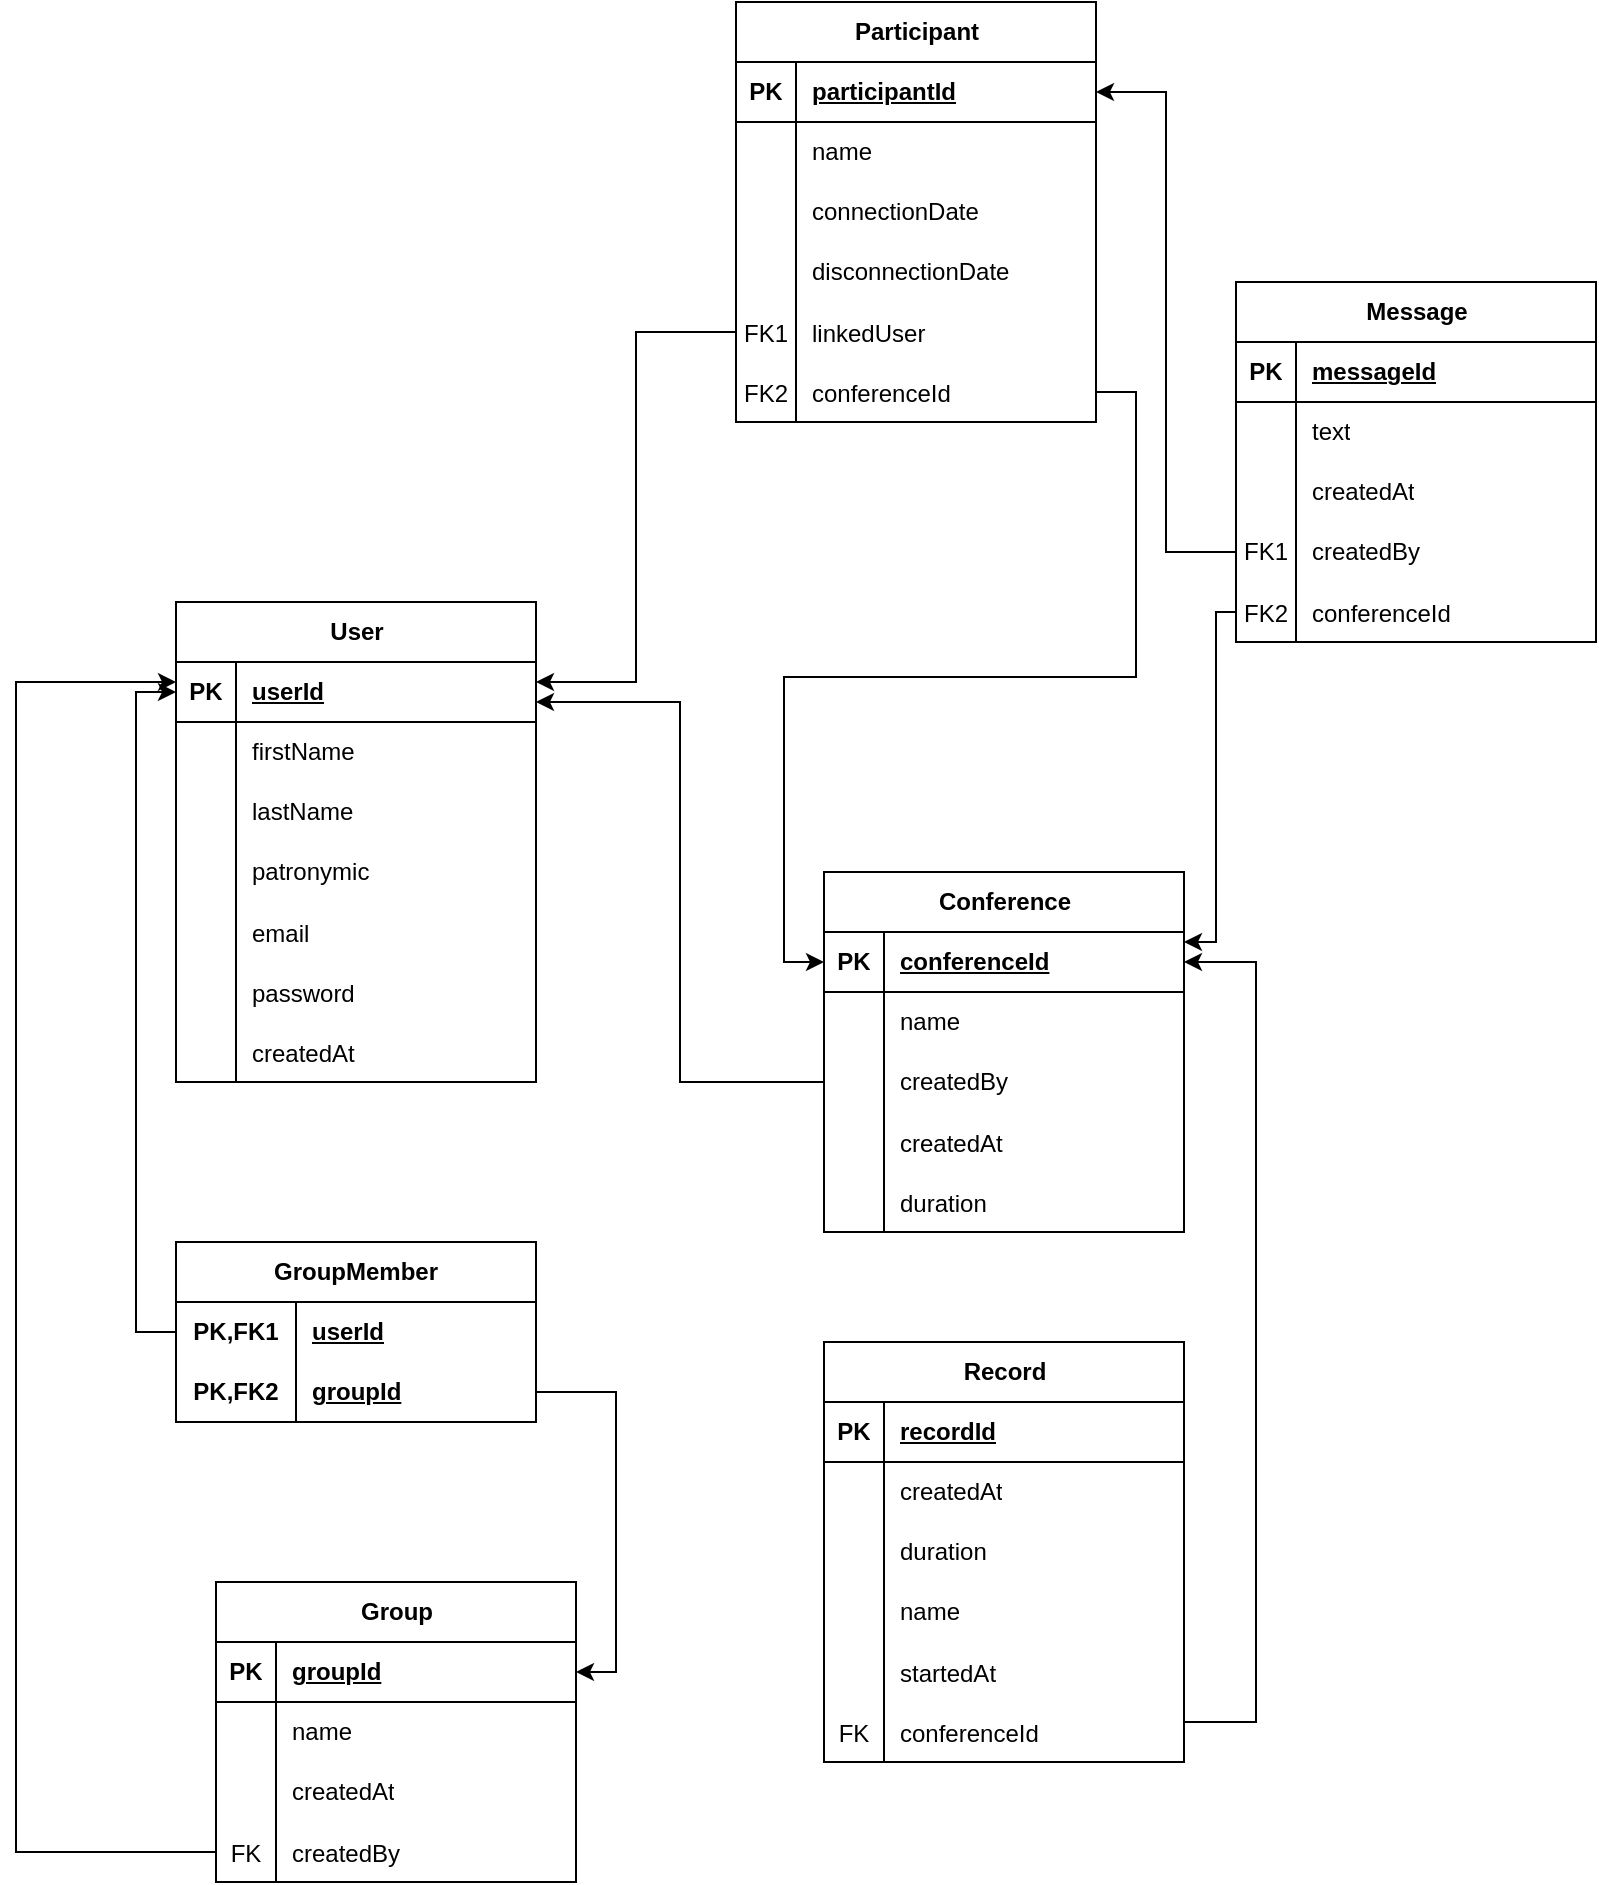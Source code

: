 <mxfile version="24.7.14">
  <diagram name="Страница — 1" id="xt13fE6HTBJmyGF6kW79">
    <mxGraphModel dx="1195" dy="650" grid="1" gridSize="10" guides="1" tooltips="1" connect="1" arrows="1" fold="1" page="1" pageScale="1" pageWidth="827" pageHeight="1169" math="0" shadow="0">
      <root>
        <mxCell id="0" />
        <mxCell id="1" parent="0" />
        <mxCell id="SBswboYzV1v62uiT7Zmt-1" value="User" style="shape=table;startSize=30;container=1;collapsible=1;childLayout=tableLayout;fixedRows=1;rowLines=0;fontStyle=1;align=center;resizeLast=1;html=1;" vertex="1" parent="1">
          <mxGeometry x="90" y="330" width="180" height="240" as="geometry">
            <mxRectangle x="230" y="190" width="70" height="30" as="alternateBounds" />
          </mxGeometry>
        </mxCell>
        <mxCell id="SBswboYzV1v62uiT7Zmt-2" value="" style="shape=tableRow;horizontal=0;startSize=0;swimlaneHead=0;swimlaneBody=0;fillColor=none;collapsible=0;dropTarget=0;points=[[0,0.5],[1,0.5]];portConstraint=eastwest;top=0;left=0;right=0;bottom=1;" vertex="1" parent="SBswboYzV1v62uiT7Zmt-1">
          <mxGeometry y="30" width="180" height="30" as="geometry" />
        </mxCell>
        <mxCell id="SBswboYzV1v62uiT7Zmt-3" value="PK" style="shape=partialRectangle;connectable=0;fillColor=none;top=0;left=0;bottom=0;right=0;fontStyle=1;overflow=hidden;whiteSpace=wrap;html=1;" vertex="1" parent="SBswboYzV1v62uiT7Zmt-2">
          <mxGeometry width="30" height="30" as="geometry">
            <mxRectangle width="30" height="30" as="alternateBounds" />
          </mxGeometry>
        </mxCell>
        <mxCell id="SBswboYzV1v62uiT7Zmt-4" value="userId" style="shape=partialRectangle;connectable=0;fillColor=none;top=0;left=0;bottom=0;right=0;align=left;spacingLeft=6;fontStyle=5;overflow=hidden;whiteSpace=wrap;html=1;" vertex="1" parent="SBswboYzV1v62uiT7Zmt-2">
          <mxGeometry x="30" width="150" height="30" as="geometry">
            <mxRectangle width="150" height="30" as="alternateBounds" />
          </mxGeometry>
        </mxCell>
        <mxCell id="SBswboYzV1v62uiT7Zmt-5" value="" style="shape=tableRow;horizontal=0;startSize=0;swimlaneHead=0;swimlaneBody=0;fillColor=none;collapsible=0;dropTarget=0;points=[[0,0.5],[1,0.5]];portConstraint=eastwest;top=0;left=0;right=0;bottom=0;" vertex="1" parent="SBswboYzV1v62uiT7Zmt-1">
          <mxGeometry y="60" width="180" height="30" as="geometry" />
        </mxCell>
        <mxCell id="SBswboYzV1v62uiT7Zmt-6" value="" style="shape=partialRectangle;connectable=0;fillColor=none;top=0;left=0;bottom=0;right=0;editable=1;overflow=hidden;whiteSpace=wrap;html=1;" vertex="1" parent="SBswboYzV1v62uiT7Zmt-5">
          <mxGeometry width="30" height="30" as="geometry">
            <mxRectangle width="30" height="30" as="alternateBounds" />
          </mxGeometry>
        </mxCell>
        <mxCell id="SBswboYzV1v62uiT7Zmt-7" value="firstName" style="shape=partialRectangle;connectable=0;fillColor=none;top=0;left=0;bottom=0;right=0;align=left;spacingLeft=6;overflow=hidden;whiteSpace=wrap;html=1;" vertex="1" parent="SBswboYzV1v62uiT7Zmt-5">
          <mxGeometry x="30" width="150" height="30" as="geometry">
            <mxRectangle width="150" height="30" as="alternateBounds" />
          </mxGeometry>
        </mxCell>
        <mxCell id="SBswboYzV1v62uiT7Zmt-8" value="" style="shape=tableRow;horizontal=0;startSize=0;swimlaneHead=0;swimlaneBody=0;fillColor=none;collapsible=0;dropTarget=0;points=[[0,0.5],[1,0.5]];portConstraint=eastwest;top=0;left=0;right=0;bottom=0;" vertex="1" parent="SBswboYzV1v62uiT7Zmt-1">
          <mxGeometry y="90" width="180" height="30" as="geometry" />
        </mxCell>
        <mxCell id="SBswboYzV1v62uiT7Zmt-9" value="" style="shape=partialRectangle;connectable=0;fillColor=none;top=0;left=0;bottom=0;right=0;editable=1;overflow=hidden;whiteSpace=wrap;html=1;" vertex="1" parent="SBswboYzV1v62uiT7Zmt-8">
          <mxGeometry width="30" height="30" as="geometry">
            <mxRectangle width="30" height="30" as="alternateBounds" />
          </mxGeometry>
        </mxCell>
        <mxCell id="SBswboYzV1v62uiT7Zmt-10" value="lastName" style="shape=partialRectangle;connectable=0;fillColor=none;top=0;left=0;bottom=0;right=0;align=left;spacingLeft=6;overflow=hidden;whiteSpace=wrap;html=1;" vertex="1" parent="SBswboYzV1v62uiT7Zmt-8">
          <mxGeometry x="30" width="150" height="30" as="geometry">
            <mxRectangle width="150" height="30" as="alternateBounds" />
          </mxGeometry>
        </mxCell>
        <mxCell id="SBswboYzV1v62uiT7Zmt-11" value="" style="shape=tableRow;horizontal=0;startSize=0;swimlaneHead=0;swimlaneBody=0;fillColor=none;collapsible=0;dropTarget=0;points=[[0,0.5],[1,0.5]];portConstraint=eastwest;top=0;left=0;right=0;bottom=0;" vertex="1" parent="SBswboYzV1v62uiT7Zmt-1">
          <mxGeometry y="120" width="180" height="30" as="geometry" />
        </mxCell>
        <mxCell id="SBswboYzV1v62uiT7Zmt-12" value="" style="shape=partialRectangle;connectable=0;fillColor=none;top=0;left=0;bottom=0;right=0;editable=1;overflow=hidden;whiteSpace=wrap;html=1;" vertex="1" parent="SBswboYzV1v62uiT7Zmt-11">
          <mxGeometry width="30" height="30" as="geometry">
            <mxRectangle width="30" height="30" as="alternateBounds" />
          </mxGeometry>
        </mxCell>
        <mxCell id="SBswboYzV1v62uiT7Zmt-13" value="patronymic" style="shape=partialRectangle;connectable=0;fillColor=none;top=0;left=0;bottom=0;right=0;align=left;spacingLeft=6;overflow=hidden;whiteSpace=wrap;html=1;" vertex="1" parent="SBswboYzV1v62uiT7Zmt-11">
          <mxGeometry x="30" width="150" height="30" as="geometry">
            <mxRectangle width="150" height="30" as="alternateBounds" />
          </mxGeometry>
        </mxCell>
        <mxCell id="SBswboYzV1v62uiT7Zmt-20" value="" style="shape=tableRow;horizontal=0;startSize=0;swimlaneHead=0;swimlaneBody=0;fillColor=none;collapsible=0;dropTarget=0;points=[[0,0.5],[1,0.5]];portConstraint=eastwest;top=0;left=0;right=0;bottom=0;" vertex="1" parent="SBswboYzV1v62uiT7Zmt-1">
          <mxGeometry y="150" width="180" height="30" as="geometry" />
        </mxCell>
        <mxCell id="SBswboYzV1v62uiT7Zmt-21" value="" style="shape=partialRectangle;connectable=0;fillColor=none;top=0;left=0;bottom=0;right=0;editable=1;overflow=hidden;" vertex="1" parent="SBswboYzV1v62uiT7Zmt-20">
          <mxGeometry width="30" height="30" as="geometry">
            <mxRectangle width="30" height="30" as="alternateBounds" />
          </mxGeometry>
        </mxCell>
        <mxCell id="SBswboYzV1v62uiT7Zmt-22" value="email" style="shape=partialRectangle;connectable=0;fillColor=none;top=0;left=0;bottom=0;right=0;align=left;spacingLeft=6;overflow=hidden;" vertex="1" parent="SBswboYzV1v62uiT7Zmt-20">
          <mxGeometry x="30" width="150" height="30" as="geometry">
            <mxRectangle width="150" height="30" as="alternateBounds" />
          </mxGeometry>
        </mxCell>
        <mxCell id="SBswboYzV1v62uiT7Zmt-23" value="" style="shape=tableRow;horizontal=0;startSize=0;swimlaneHead=0;swimlaneBody=0;fillColor=none;collapsible=0;dropTarget=0;points=[[0,0.5],[1,0.5]];portConstraint=eastwest;top=0;left=0;right=0;bottom=0;" vertex="1" parent="SBswboYzV1v62uiT7Zmt-1">
          <mxGeometry y="180" width="180" height="30" as="geometry" />
        </mxCell>
        <mxCell id="SBswboYzV1v62uiT7Zmt-24" value="" style="shape=partialRectangle;connectable=0;fillColor=none;top=0;left=0;bottom=0;right=0;editable=1;overflow=hidden;" vertex="1" parent="SBswboYzV1v62uiT7Zmt-23">
          <mxGeometry width="30" height="30" as="geometry">
            <mxRectangle width="30" height="30" as="alternateBounds" />
          </mxGeometry>
        </mxCell>
        <mxCell id="SBswboYzV1v62uiT7Zmt-25" value="password" style="shape=partialRectangle;connectable=0;fillColor=none;top=0;left=0;bottom=0;right=0;align=left;spacingLeft=6;overflow=hidden;" vertex="1" parent="SBswboYzV1v62uiT7Zmt-23">
          <mxGeometry x="30" width="150" height="30" as="geometry">
            <mxRectangle width="150" height="30" as="alternateBounds" />
          </mxGeometry>
        </mxCell>
        <mxCell id="SBswboYzV1v62uiT7Zmt-141" value="" style="shape=tableRow;horizontal=0;startSize=0;swimlaneHead=0;swimlaneBody=0;fillColor=none;collapsible=0;dropTarget=0;points=[[0,0.5],[1,0.5]];portConstraint=eastwest;top=0;left=0;right=0;bottom=0;" vertex="1" parent="SBswboYzV1v62uiT7Zmt-1">
          <mxGeometry y="210" width="180" height="30" as="geometry" />
        </mxCell>
        <mxCell id="SBswboYzV1v62uiT7Zmt-142" value="" style="shape=partialRectangle;connectable=0;fillColor=none;top=0;left=0;bottom=0;right=0;editable=1;overflow=hidden;" vertex="1" parent="SBswboYzV1v62uiT7Zmt-141">
          <mxGeometry width="30" height="30" as="geometry">
            <mxRectangle width="30" height="30" as="alternateBounds" />
          </mxGeometry>
        </mxCell>
        <mxCell id="SBswboYzV1v62uiT7Zmt-143" value="createdAt" style="shape=partialRectangle;connectable=0;fillColor=none;top=0;left=0;bottom=0;right=0;align=left;spacingLeft=6;overflow=hidden;" vertex="1" parent="SBswboYzV1v62uiT7Zmt-141">
          <mxGeometry x="30" width="150" height="30" as="geometry">
            <mxRectangle width="150" height="30" as="alternateBounds" />
          </mxGeometry>
        </mxCell>
        <mxCell id="SBswboYzV1v62uiT7Zmt-26" value="Participant" style="shape=table;startSize=30;container=1;collapsible=1;childLayout=tableLayout;fixedRows=1;rowLines=0;fontStyle=1;align=center;resizeLast=1;html=1;" vertex="1" parent="1">
          <mxGeometry x="370" y="30" width="180" height="210" as="geometry" />
        </mxCell>
        <mxCell id="SBswboYzV1v62uiT7Zmt-27" value="" style="shape=tableRow;horizontal=0;startSize=0;swimlaneHead=0;swimlaneBody=0;fillColor=none;collapsible=0;dropTarget=0;points=[[0,0.5],[1,0.5]];portConstraint=eastwest;top=0;left=0;right=0;bottom=1;" vertex="1" parent="SBswboYzV1v62uiT7Zmt-26">
          <mxGeometry y="30" width="180" height="30" as="geometry" />
        </mxCell>
        <mxCell id="SBswboYzV1v62uiT7Zmt-28" value="PK" style="shape=partialRectangle;connectable=0;fillColor=none;top=0;left=0;bottom=0;right=0;fontStyle=1;overflow=hidden;whiteSpace=wrap;html=1;" vertex="1" parent="SBswboYzV1v62uiT7Zmt-27">
          <mxGeometry width="30" height="30" as="geometry">
            <mxRectangle width="30" height="30" as="alternateBounds" />
          </mxGeometry>
        </mxCell>
        <mxCell id="SBswboYzV1v62uiT7Zmt-29" value="participantId" style="shape=partialRectangle;connectable=0;fillColor=none;top=0;left=0;bottom=0;right=0;align=left;spacingLeft=6;fontStyle=5;overflow=hidden;whiteSpace=wrap;html=1;" vertex="1" parent="SBswboYzV1v62uiT7Zmt-27">
          <mxGeometry x="30" width="150" height="30" as="geometry">
            <mxRectangle width="150" height="30" as="alternateBounds" />
          </mxGeometry>
        </mxCell>
        <mxCell id="SBswboYzV1v62uiT7Zmt-30" value="" style="shape=tableRow;horizontal=0;startSize=0;swimlaneHead=0;swimlaneBody=0;fillColor=none;collapsible=0;dropTarget=0;points=[[0,0.5],[1,0.5]];portConstraint=eastwest;top=0;left=0;right=0;bottom=0;" vertex="1" parent="SBswboYzV1v62uiT7Zmt-26">
          <mxGeometry y="60" width="180" height="30" as="geometry" />
        </mxCell>
        <mxCell id="SBswboYzV1v62uiT7Zmt-31" value="" style="shape=partialRectangle;connectable=0;fillColor=none;top=0;left=0;bottom=0;right=0;editable=1;overflow=hidden;whiteSpace=wrap;html=1;" vertex="1" parent="SBswboYzV1v62uiT7Zmt-30">
          <mxGeometry width="30" height="30" as="geometry">
            <mxRectangle width="30" height="30" as="alternateBounds" />
          </mxGeometry>
        </mxCell>
        <mxCell id="SBswboYzV1v62uiT7Zmt-32" value="name" style="shape=partialRectangle;connectable=0;fillColor=none;top=0;left=0;bottom=0;right=0;align=left;spacingLeft=6;overflow=hidden;whiteSpace=wrap;html=1;" vertex="1" parent="SBswboYzV1v62uiT7Zmt-30">
          <mxGeometry x="30" width="150" height="30" as="geometry">
            <mxRectangle width="150" height="30" as="alternateBounds" />
          </mxGeometry>
        </mxCell>
        <mxCell id="SBswboYzV1v62uiT7Zmt-33" value="" style="shape=tableRow;horizontal=0;startSize=0;swimlaneHead=0;swimlaneBody=0;fillColor=none;collapsible=0;dropTarget=0;points=[[0,0.5],[1,0.5]];portConstraint=eastwest;top=0;left=0;right=0;bottom=0;" vertex="1" parent="SBswboYzV1v62uiT7Zmt-26">
          <mxGeometry y="90" width="180" height="30" as="geometry" />
        </mxCell>
        <mxCell id="SBswboYzV1v62uiT7Zmt-34" value="" style="shape=partialRectangle;connectable=0;fillColor=none;top=0;left=0;bottom=0;right=0;editable=1;overflow=hidden;whiteSpace=wrap;html=1;" vertex="1" parent="SBswboYzV1v62uiT7Zmt-33">
          <mxGeometry width="30" height="30" as="geometry">
            <mxRectangle width="30" height="30" as="alternateBounds" />
          </mxGeometry>
        </mxCell>
        <mxCell id="SBswboYzV1v62uiT7Zmt-35" value="connectionDate" style="shape=partialRectangle;connectable=0;fillColor=none;top=0;left=0;bottom=0;right=0;align=left;spacingLeft=6;overflow=hidden;whiteSpace=wrap;html=1;" vertex="1" parent="SBswboYzV1v62uiT7Zmt-33">
          <mxGeometry x="30" width="150" height="30" as="geometry">
            <mxRectangle width="150" height="30" as="alternateBounds" />
          </mxGeometry>
        </mxCell>
        <mxCell id="SBswboYzV1v62uiT7Zmt-36" value="" style="shape=tableRow;horizontal=0;startSize=0;swimlaneHead=0;swimlaneBody=0;fillColor=none;collapsible=0;dropTarget=0;points=[[0,0.5],[1,0.5]];portConstraint=eastwest;top=0;left=0;right=0;bottom=0;" vertex="1" parent="SBswboYzV1v62uiT7Zmt-26">
          <mxGeometry y="120" width="180" height="30" as="geometry" />
        </mxCell>
        <mxCell id="SBswboYzV1v62uiT7Zmt-37" value="" style="shape=partialRectangle;connectable=0;fillColor=none;top=0;left=0;bottom=0;right=0;editable=1;overflow=hidden;whiteSpace=wrap;html=1;" vertex="1" parent="SBswboYzV1v62uiT7Zmt-36">
          <mxGeometry width="30" height="30" as="geometry">
            <mxRectangle width="30" height="30" as="alternateBounds" />
          </mxGeometry>
        </mxCell>
        <mxCell id="SBswboYzV1v62uiT7Zmt-38" value="disconnectionDate" style="shape=partialRectangle;connectable=0;fillColor=none;top=0;left=0;bottom=0;right=0;align=left;spacingLeft=6;overflow=hidden;whiteSpace=wrap;html=1;" vertex="1" parent="SBswboYzV1v62uiT7Zmt-36">
          <mxGeometry x="30" width="150" height="30" as="geometry">
            <mxRectangle width="150" height="30" as="alternateBounds" />
          </mxGeometry>
        </mxCell>
        <mxCell id="SBswboYzV1v62uiT7Zmt-42" value="" style="shape=tableRow;horizontal=0;startSize=0;swimlaneHead=0;swimlaneBody=0;fillColor=none;collapsible=0;dropTarget=0;points=[[0,0.5],[1,0.5]];portConstraint=eastwest;top=0;left=0;right=0;bottom=0;" vertex="1" parent="SBswboYzV1v62uiT7Zmt-26">
          <mxGeometry y="150" width="180" height="30" as="geometry" />
        </mxCell>
        <mxCell id="SBswboYzV1v62uiT7Zmt-43" value="FK1" style="shape=partialRectangle;connectable=0;fillColor=none;top=0;left=0;bottom=0;right=0;editable=1;overflow=hidden;" vertex="1" parent="SBswboYzV1v62uiT7Zmt-42">
          <mxGeometry width="30" height="30" as="geometry">
            <mxRectangle width="30" height="30" as="alternateBounds" />
          </mxGeometry>
        </mxCell>
        <mxCell id="SBswboYzV1v62uiT7Zmt-44" value="linkedUser" style="shape=partialRectangle;connectable=0;fillColor=none;top=0;left=0;bottom=0;right=0;align=left;spacingLeft=6;overflow=hidden;" vertex="1" parent="SBswboYzV1v62uiT7Zmt-42">
          <mxGeometry x="30" width="150" height="30" as="geometry">
            <mxRectangle width="150" height="30" as="alternateBounds" />
          </mxGeometry>
        </mxCell>
        <mxCell id="SBswboYzV1v62uiT7Zmt-77" value="" style="shape=tableRow;horizontal=0;startSize=0;swimlaneHead=0;swimlaneBody=0;fillColor=none;collapsible=0;dropTarget=0;points=[[0,0.5],[1,0.5]];portConstraint=eastwest;top=0;left=0;right=0;bottom=0;" vertex="1" parent="SBswboYzV1v62uiT7Zmt-26">
          <mxGeometry y="180" width="180" height="30" as="geometry" />
        </mxCell>
        <mxCell id="SBswboYzV1v62uiT7Zmt-78" value="FK2" style="shape=partialRectangle;connectable=0;fillColor=none;top=0;left=0;bottom=0;right=0;editable=1;overflow=hidden;" vertex="1" parent="SBswboYzV1v62uiT7Zmt-77">
          <mxGeometry width="30" height="30" as="geometry">
            <mxRectangle width="30" height="30" as="alternateBounds" />
          </mxGeometry>
        </mxCell>
        <mxCell id="SBswboYzV1v62uiT7Zmt-79" value="conferenceId" style="shape=partialRectangle;connectable=0;fillColor=none;top=0;left=0;bottom=0;right=0;align=left;spacingLeft=6;overflow=hidden;" vertex="1" parent="SBswboYzV1v62uiT7Zmt-77">
          <mxGeometry x="30" width="150" height="30" as="geometry">
            <mxRectangle width="150" height="30" as="alternateBounds" />
          </mxGeometry>
        </mxCell>
        <mxCell id="SBswboYzV1v62uiT7Zmt-45" style="edgeStyle=orthogonalEdgeStyle;rounded=0;orthogonalLoop=1;jettySize=auto;html=1;" edge="1" parent="1" source="SBswboYzV1v62uiT7Zmt-42" target="SBswboYzV1v62uiT7Zmt-2">
          <mxGeometry relative="1" as="geometry">
            <Array as="points">
              <mxPoint x="320" y="195" />
              <mxPoint x="320" y="370" />
            </Array>
          </mxGeometry>
        </mxCell>
        <mxCell id="SBswboYzV1v62uiT7Zmt-46" value="Message" style="shape=table;startSize=30;container=1;collapsible=1;childLayout=tableLayout;fixedRows=1;rowLines=0;fontStyle=1;align=center;resizeLast=1;html=1;" vertex="1" parent="1">
          <mxGeometry x="620" y="170" width="180" height="180" as="geometry" />
        </mxCell>
        <mxCell id="SBswboYzV1v62uiT7Zmt-47" value="" style="shape=tableRow;horizontal=0;startSize=0;swimlaneHead=0;swimlaneBody=0;fillColor=none;collapsible=0;dropTarget=0;points=[[0,0.5],[1,0.5]];portConstraint=eastwest;top=0;left=0;right=0;bottom=1;" vertex="1" parent="SBswboYzV1v62uiT7Zmt-46">
          <mxGeometry y="30" width="180" height="30" as="geometry" />
        </mxCell>
        <mxCell id="SBswboYzV1v62uiT7Zmt-48" value="PK" style="shape=partialRectangle;connectable=0;fillColor=none;top=0;left=0;bottom=0;right=0;fontStyle=1;overflow=hidden;whiteSpace=wrap;html=1;" vertex="1" parent="SBswboYzV1v62uiT7Zmt-47">
          <mxGeometry width="30" height="30" as="geometry">
            <mxRectangle width="30" height="30" as="alternateBounds" />
          </mxGeometry>
        </mxCell>
        <mxCell id="SBswboYzV1v62uiT7Zmt-49" value="messageId" style="shape=partialRectangle;connectable=0;fillColor=none;top=0;left=0;bottom=0;right=0;align=left;spacingLeft=6;fontStyle=5;overflow=hidden;whiteSpace=wrap;html=1;" vertex="1" parent="SBswboYzV1v62uiT7Zmt-47">
          <mxGeometry x="30" width="150" height="30" as="geometry">
            <mxRectangle width="150" height="30" as="alternateBounds" />
          </mxGeometry>
        </mxCell>
        <mxCell id="SBswboYzV1v62uiT7Zmt-50" value="" style="shape=tableRow;horizontal=0;startSize=0;swimlaneHead=0;swimlaneBody=0;fillColor=none;collapsible=0;dropTarget=0;points=[[0,0.5],[1,0.5]];portConstraint=eastwest;top=0;left=0;right=0;bottom=0;" vertex="1" parent="SBswboYzV1v62uiT7Zmt-46">
          <mxGeometry y="60" width="180" height="30" as="geometry" />
        </mxCell>
        <mxCell id="SBswboYzV1v62uiT7Zmt-51" value="" style="shape=partialRectangle;connectable=0;fillColor=none;top=0;left=0;bottom=0;right=0;editable=1;overflow=hidden;whiteSpace=wrap;html=1;" vertex="1" parent="SBswboYzV1v62uiT7Zmt-50">
          <mxGeometry width="30" height="30" as="geometry">
            <mxRectangle width="30" height="30" as="alternateBounds" />
          </mxGeometry>
        </mxCell>
        <mxCell id="SBswboYzV1v62uiT7Zmt-52" value="text" style="shape=partialRectangle;connectable=0;fillColor=none;top=0;left=0;bottom=0;right=0;align=left;spacingLeft=6;overflow=hidden;whiteSpace=wrap;html=1;" vertex="1" parent="SBswboYzV1v62uiT7Zmt-50">
          <mxGeometry x="30" width="150" height="30" as="geometry">
            <mxRectangle width="150" height="30" as="alternateBounds" />
          </mxGeometry>
        </mxCell>
        <mxCell id="SBswboYzV1v62uiT7Zmt-53" value="" style="shape=tableRow;horizontal=0;startSize=0;swimlaneHead=0;swimlaneBody=0;fillColor=none;collapsible=0;dropTarget=0;points=[[0,0.5],[1,0.5]];portConstraint=eastwest;top=0;left=0;right=0;bottom=0;" vertex="1" parent="SBswboYzV1v62uiT7Zmt-46">
          <mxGeometry y="90" width="180" height="30" as="geometry" />
        </mxCell>
        <mxCell id="SBswboYzV1v62uiT7Zmt-54" value="" style="shape=partialRectangle;connectable=0;fillColor=none;top=0;left=0;bottom=0;right=0;editable=1;overflow=hidden;whiteSpace=wrap;html=1;" vertex="1" parent="SBswboYzV1v62uiT7Zmt-53">
          <mxGeometry width="30" height="30" as="geometry">
            <mxRectangle width="30" height="30" as="alternateBounds" />
          </mxGeometry>
        </mxCell>
        <mxCell id="SBswboYzV1v62uiT7Zmt-55" value="createdAt" style="shape=partialRectangle;connectable=0;fillColor=none;top=0;left=0;bottom=0;right=0;align=left;spacingLeft=6;overflow=hidden;whiteSpace=wrap;html=1;" vertex="1" parent="SBswboYzV1v62uiT7Zmt-53">
          <mxGeometry x="30" width="150" height="30" as="geometry">
            <mxRectangle width="150" height="30" as="alternateBounds" />
          </mxGeometry>
        </mxCell>
        <mxCell id="SBswboYzV1v62uiT7Zmt-56" value="" style="shape=tableRow;horizontal=0;startSize=0;swimlaneHead=0;swimlaneBody=0;fillColor=none;collapsible=0;dropTarget=0;points=[[0,0.5],[1,0.5]];portConstraint=eastwest;top=0;left=0;right=0;bottom=0;" vertex="1" parent="SBswboYzV1v62uiT7Zmt-46">
          <mxGeometry y="120" width="180" height="30" as="geometry" />
        </mxCell>
        <mxCell id="SBswboYzV1v62uiT7Zmt-57" value="FK1" style="shape=partialRectangle;connectable=0;fillColor=none;top=0;left=0;bottom=0;right=0;editable=1;overflow=hidden;whiteSpace=wrap;html=1;" vertex="1" parent="SBswboYzV1v62uiT7Zmt-56">
          <mxGeometry width="30" height="30" as="geometry">
            <mxRectangle width="30" height="30" as="alternateBounds" />
          </mxGeometry>
        </mxCell>
        <mxCell id="SBswboYzV1v62uiT7Zmt-58" value="createdBy" style="shape=partialRectangle;connectable=0;fillColor=none;top=0;left=0;bottom=0;right=0;align=left;spacingLeft=6;overflow=hidden;whiteSpace=wrap;html=1;" vertex="1" parent="SBswboYzV1v62uiT7Zmt-56">
          <mxGeometry x="30" width="150" height="30" as="geometry">
            <mxRectangle width="150" height="30" as="alternateBounds" />
          </mxGeometry>
        </mxCell>
        <mxCell id="SBswboYzV1v62uiT7Zmt-73" value="" style="shape=tableRow;horizontal=0;startSize=0;swimlaneHead=0;swimlaneBody=0;fillColor=none;collapsible=0;dropTarget=0;points=[[0,0.5],[1,0.5]];portConstraint=eastwest;top=0;left=0;right=0;bottom=0;" vertex="1" parent="SBswboYzV1v62uiT7Zmt-46">
          <mxGeometry y="150" width="180" height="30" as="geometry" />
        </mxCell>
        <mxCell id="SBswboYzV1v62uiT7Zmt-74" value="FK2" style="shape=partialRectangle;connectable=0;fillColor=none;top=0;left=0;bottom=0;right=0;editable=1;overflow=hidden;" vertex="1" parent="SBswboYzV1v62uiT7Zmt-73">
          <mxGeometry width="30" height="30" as="geometry">
            <mxRectangle width="30" height="30" as="alternateBounds" />
          </mxGeometry>
        </mxCell>
        <mxCell id="SBswboYzV1v62uiT7Zmt-75" value="conferenceId" style="shape=partialRectangle;connectable=0;fillColor=none;top=0;left=0;bottom=0;right=0;align=left;spacingLeft=6;overflow=hidden;" vertex="1" parent="SBswboYzV1v62uiT7Zmt-73">
          <mxGeometry x="30" width="150" height="30" as="geometry">
            <mxRectangle width="150" height="30" as="alternateBounds" />
          </mxGeometry>
        </mxCell>
        <mxCell id="SBswboYzV1v62uiT7Zmt-59" style="edgeStyle=orthogonalEdgeStyle;rounded=0;orthogonalLoop=1;jettySize=auto;html=1;" edge="1" parent="1" source="SBswboYzV1v62uiT7Zmt-56" target="SBswboYzV1v62uiT7Zmt-27">
          <mxGeometry relative="1" as="geometry" />
        </mxCell>
        <mxCell id="SBswboYzV1v62uiT7Zmt-60" value="Conference" style="shape=table;startSize=30;container=1;collapsible=1;childLayout=tableLayout;fixedRows=1;rowLines=0;fontStyle=1;align=center;resizeLast=1;html=1;" vertex="1" parent="1">
          <mxGeometry x="414" y="465" width="180" height="180" as="geometry" />
        </mxCell>
        <mxCell id="SBswboYzV1v62uiT7Zmt-61" value="" style="shape=tableRow;horizontal=0;startSize=0;swimlaneHead=0;swimlaneBody=0;fillColor=none;collapsible=0;dropTarget=0;points=[[0,0.5],[1,0.5]];portConstraint=eastwest;top=0;left=0;right=0;bottom=1;" vertex="1" parent="SBswboYzV1v62uiT7Zmt-60">
          <mxGeometry y="30" width="180" height="30" as="geometry" />
        </mxCell>
        <mxCell id="SBswboYzV1v62uiT7Zmt-62" value="PK" style="shape=partialRectangle;connectable=0;fillColor=none;top=0;left=0;bottom=0;right=0;fontStyle=1;overflow=hidden;whiteSpace=wrap;html=1;" vertex="1" parent="SBswboYzV1v62uiT7Zmt-61">
          <mxGeometry width="30" height="30" as="geometry">
            <mxRectangle width="30" height="30" as="alternateBounds" />
          </mxGeometry>
        </mxCell>
        <mxCell id="SBswboYzV1v62uiT7Zmt-63" value="conferenceId" style="shape=partialRectangle;connectable=0;fillColor=none;top=0;left=0;bottom=0;right=0;align=left;spacingLeft=6;fontStyle=5;overflow=hidden;whiteSpace=wrap;html=1;" vertex="1" parent="SBswboYzV1v62uiT7Zmt-61">
          <mxGeometry x="30" width="150" height="30" as="geometry">
            <mxRectangle width="150" height="30" as="alternateBounds" />
          </mxGeometry>
        </mxCell>
        <mxCell id="SBswboYzV1v62uiT7Zmt-64" value="" style="shape=tableRow;horizontal=0;startSize=0;swimlaneHead=0;swimlaneBody=0;fillColor=none;collapsible=0;dropTarget=0;points=[[0,0.5],[1,0.5]];portConstraint=eastwest;top=0;left=0;right=0;bottom=0;" vertex="1" parent="SBswboYzV1v62uiT7Zmt-60">
          <mxGeometry y="60" width="180" height="30" as="geometry" />
        </mxCell>
        <mxCell id="SBswboYzV1v62uiT7Zmt-65" value="" style="shape=partialRectangle;connectable=0;fillColor=none;top=0;left=0;bottom=0;right=0;editable=1;overflow=hidden;whiteSpace=wrap;html=1;" vertex="1" parent="SBswboYzV1v62uiT7Zmt-64">
          <mxGeometry width="30" height="30" as="geometry">
            <mxRectangle width="30" height="30" as="alternateBounds" />
          </mxGeometry>
        </mxCell>
        <mxCell id="SBswboYzV1v62uiT7Zmt-66" value="name" style="shape=partialRectangle;connectable=0;fillColor=none;top=0;left=0;bottom=0;right=0;align=left;spacingLeft=6;overflow=hidden;whiteSpace=wrap;html=1;" vertex="1" parent="SBswboYzV1v62uiT7Zmt-64">
          <mxGeometry x="30" width="150" height="30" as="geometry">
            <mxRectangle width="150" height="30" as="alternateBounds" />
          </mxGeometry>
        </mxCell>
        <mxCell id="SBswboYzV1v62uiT7Zmt-67" value="" style="shape=tableRow;horizontal=0;startSize=0;swimlaneHead=0;swimlaneBody=0;fillColor=none;collapsible=0;dropTarget=0;points=[[0,0.5],[1,0.5]];portConstraint=eastwest;top=0;left=0;right=0;bottom=0;" vertex="1" parent="SBswboYzV1v62uiT7Zmt-60">
          <mxGeometry y="90" width="180" height="30" as="geometry" />
        </mxCell>
        <mxCell id="SBswboYzV1v62uiT7Zmt-68" value="" style="shape=partialRectangle;connectable=0;fillColor=none;top=0;left=0;bottom=0;right=0;editable=1;overflow=hidden;whiteSpace=wrap;html=1;" vertex="1" parent="SBswboYzV1v62uiT7Zmt-67">
          <mxGeometry width="30" height="30" as="geometry">
            <mxRectangle width="30" height="30" as="alternateBounds" />
          </mxGeometry>
        </mxCell>
        <mxCell id="SBswboYzV1v62uiT7Zmt-69" value="createdBy" style="shape=partialRectangle;connectable=0;fillColor=none;top=0;left=0;bottom=0;right=0;align=left;spacingLeft=6;overflow=hidden;whiteSpace=wrap;html=1;" vertex="1" parent="SBswboYzV1v62uiT7Zmt-67">
          <mxGeometry x="30" width="150" height="30" as="geometry">
            <mxRectangle width="150" height="30" as="alternateBounds" />
          </mxGeometry>
        </mxCell>
        <mxCell id="SBswboYzV1v62uiT7Zmt-135" value="" style="shape=tableRow;horizontal=0;startSize=0;swimlaneHead=0;swimlaneBody=0;fillColor=none;collapsible=0;dropTarget=0;points=[[0,0.5],[1,0.5]];portConstraint=eastwest;top=0;left=0;right=0;bottom=0;" vertex="1" parent="SBswboYzV1v62uiT7Zmt-60">
          <mxGeometry y="120" width="180" height="30" as="geometry" />
        </mxCell>
        <mxCell id="SBswboYzV1v62uiT7Zmt-136" value="" style="shape=partialRectangle;connectable=0;fillColor=none;top=0;left=0;bottom=0;right=0;editable=1;overflow=hidden;" vertex="1" parent="SBswboYzV1v62uiT7Zmt-135">
          <mxGeometry width="30" height="30" as="geometry">
            <mxRectangle width="30" height="30" as="alternateBounds" />
          </mxGeometry>
        </mxCell>
        <mxCell id="SBswboYzV1v62uiT7Zmt-137" value="createdAt" style="shape=partialRectangle;connectable=0;fillColor=none;top=0;left=0;bottom=0;right=0;align=left;spacingLeft=6;overflow=hidden;" vertex="1" parent="SBswboYzV1v62uiT7Zmt-135">
          <mxGeometry x="30" width="150" height="30" as="geometry">
            <mxRectangle width="150" height="30" as="alternateBounds" />
          </mxGeometry>
        </mxCell>
        <mxCell id="SBswboYzV1v62uiT7Zmt-138" value="" style="shape=tableRow;horizontal=0;startSize=0;swimlaneHead=0;swimlaneBody=0;fillColor=none;collapsible=0;dropTarget=0;points=[[0,0.5],[1,0.5]];portConstraint=eastwest;top=0;left=0;right=0;bottom=0;" vertex="1" parent="SBswboYzV1v62uiT7Zmt-60">
          <mxGeometry y="150" width="180" height="30" as="geometry" />
        </mxCell>
        <mxCell id="SBswboYzV1v62uiT7Zmt-139" value="" style="shape=partialRectangle;connectable=0;fillColor=none;top=0;left=0;bottom=0;right=0;editable=1;overflow=hidden;" vertex="1" parent="SBswboYzV1v62uiT7Zmt-138">
          <mxGeometry width="30" height="30" as="geometry">
            <mxRectangle width="30" height="30" as="alternateBounds" />
          </mxGeometry>
        </mxCell>
        <mxCell id="SBswboYzV1v62uiT7Zmt-140" value="duration" style="shape=partialRectangle;connectable=0;fillColor=none;top=0;left=0;bottom=0;right=0;align=left;spacingLeft=6;overflow=hidden;" vertex="1" parent="SBswboYzV1v62uiT7Zmt-138">
          <mxGeometry x="30" width="150" height="30" as="geometry">
            <mxRectangle width="150" height="30" as="alternateBounds" />
          </mxGeometry>
        </mxCell>
        <mxCell id="SBswboYzV1v62uiT7Zmt-76" style="edgeStyle=orthogonalEdgeStyle;rounded=0;orthogonalLoop=1;jettySize=auto;html=1;" edge="1" parent="1" source="SBswboYzV1v62uiT7Zmt-73" target="SBswboYzV1v62uiT7Zmt-61">
          <mxGeometry relative="1" as="geometry">
            <Array as="points">
              <mxPoint x="610" y="335" />
              <mxPoint x="610" y="500" />
            </Array>
          </mxGeometry>
        </mxCell>
        <mxCell id="SBswboYzV1v62uiT7Zmt-80" style="edgeStyle=orthogonalEdgeStyle;rounded=0;orthogonalLoop=1;jettySize=auto;html=1;" edge="1" parent="1" source="SBswboYzV1v62uiT7Zmt-77" target="SBswboYzV1v62uiT7Zmt-61">
          <mxGeometry relative="1" as="geometry" />
        </mxCell>
        <mxCell id="SBswboYzV1v62uiT7Zmt-81" style="edgeStyle=orthogonalEdgeStyle;rounded=0;orthogonalLoop=1;jettySize=auto;html=1;" edge="1" parent="1" source="SBswboYzV1v62uiT7Zmt-67" target="SBswboYzV1v62uiT7Zmt-2">
          <mxGeometry relative="1" as="geometry">
            <Array as="points">
              <mxPoint x="342" y="570" />
              <mxPoint x="342" y="380" />
            </Array>
          </mxGeometry>
        </mxCell>
        <mxCell id="SBswboYzV1v62uiT7Zmt-82" value="Record" style="shape=table;startSize=30;container=1;collapsible=1;childLayout=tableLayout;fixedRows=1;rowLines=0;fontStyle=1;align=center;resizeLast=1;html=1;" vertex="1" parent="1">
          <mxGeometry x="414" y="700" width="180" height="210" as="geometry" />
        </mxCell>
        <mxCell id="SBswboYzV1v62uiT7Zmt-83" value="" style="shape=tableRow;horizontal=0;startSize=0;swimlaneHead=0;swimlaneBody=0;fillColor=none;collapsible=0;dropTarget=0;points=[[0,0.5],[1,0.5]];portConstraint=eastwest;top=0;left=0;right=0;bottom=1;" vertex="1" parent="SBswboYzV1v62uiT7Zmt-82">
          <mxGeometry y="30" width="180" height="30" as="geometry" />
        </mxCell>
        <mxCell id="SBswboYzV1v62uiT7Zmt-84" value="PK" style="shape=partialRectangle;connectable=0;fillColor=none;top=0;left=0;bottom=0;right=0;fontStyle=1;overflow=hidden;whiteSpace=wrap;html=1;" vertex="1" parent="SBswboYzV1v62uiT7Zmt-83">
          <mxGeometry width="30" height="30" as="geometry">
            <mxRectangle width="30" height="30" as="alternateBounds" />
          </mxGeometry>
        </mxCell>
        <mxCell id="SBswboYzV1v62uiT7Zmt-85" value="recordId" style="shape=partialRectangle;connectable=0;fillColor=none;top=0;left=0;bottom=0;right=0;align=left;spacingLeft=6;fontStyle=5;overflow=hidden;whiteSpace=wrap;html=1;" vertex="1" parent="SBswboYzV1v62uiT7Zmt-83">
          <mxGeometry x="30" width="150" height="30" as="geometry">
            <mxRectangle width="150" height="30" as="alternateBounds" />
          </mxGeometry>
        </mxCell>
        <mxCell id="SBswboYzV1v62uiT7Zmt-86" value="" style="shape=tableRow;horizontal=0;startSize=0;swimlaneHead=0;swimlaneBody=0;fillColor=none;collapsible=0;dropTarget=0;points=[[0,0.5],[1,0.5]];portConstraint=eastwest;top=0;left=0;right=0;bottom=0;" vertex="1" parent="SBswboYzV1v62uiT7Zmt-82">
          <mxGeometry y="60" width="180" height="30" as="geometry" />
        </mxCell>
        <mxCell id="SBswboYzV1v62uiT7Zmt-87" value="" style="shape=partialRectangle;connectable=0;fillColor=none;top=0;left=0;bottom=0;right=0;editable=1;overflow=hidden;whiteSpace=wrap;html=1;" vertex="1" parent="SBswboYzV1v62uiT7Zmt-86">
          <mxGeometry width="30" height="30" as="geometry">
            <mxRectangle width="30" height="30" as="alternateBounds" />
          </mxGeometry>
        </mxCell>
        <mxCell id="SBswboYzV1v62uiT7Zmt-88" value="createdAt" style="shape=partialRectangle;connectable=0;fillColor=none;top=0;left=0;bottom=0;right=0;align=left;spacingLeft=6;overflow=hidden;whiteSpace=wrap;html=1;" vertex="1" parent="SBswboYzV1v62uiT7Zmt-86">
          <mxGeometry x="30" width="150" height="30" as="geometry">
            <mxRectangle width="150" height="30" as="alternateBounds" />
          </mxGeometry>
        </mxCell>
        <mxCell id="SBswboYzV1v62uiT7Zmt-89" value="" style="shape=tableRow;horizontal=0;startSize=0;swimlaneHead=0;swimlaneBody=0;fillColor=none;collapsible=0;dropTarget=0;points=[[0,0.5],[1,0.5]];portConstraint=eastwest;top=0;left=0;right=0;bottom=0;" vertex="1" parent="SBswboYzV1v62uiT7Zmt-82">
          <mxGeometry y="90" width="180" height="30" as="geometry" />
        </mxCell>
        <mxCell id="SBswboYzV1v62uiT7Zmt-90" value="" style="shape=partialRectangle;connectable=0;fillColor=none;top=0;left=0;bottom=0;right=0;editable=1;overflow=hidden;whiteSpace=wrap;html=1;" vertex="1" parent="SBswboYzV1v62uiT7Zmt-89">
          <mxGeometry width="30" height="30" as="geometry">
            <mxRectangle width="30" height="30" as="alternateBounds" />
          </mxGeometry>
        </mxCell>
        <mxCell id="SBswboYzV1v62uiT7Zmt-91" value="duration" style="shape=partialRectangle;connectable=0;fillColor=none;top=0;left=0;bottom=0;right=0;align=left;spacingLeft=6;overflow=hidden;whiteSpace=wrap;html=1;" vertex="1" parent="SBswboYzV1v62uiT7Zmt-89">
          <mxGeometry x="30" width="150" height="30" as="geometry">
            <mxRectangle width="150" height="30" as="alternateBounds" />
          </mxGeometry>
        </mxCell>
        <mxCell id="SBswboYzV1v62uiT7Zmt-92" value="" style="shape=tableRow;horizontal=0;startSize=0;swimlaneHead=0;swimlaneBody=0;fillColor=none;collapsible=0;dropTarget=0;points=[[0,0.5],[1,0.5]];portConstraint=eastwest;top=0;left=0;right=0;bottom=0;" vertex="1" parent="SBswboYzV1v62uiT7Zmt-82">
          <mxGeometry y="120" width="180" height="30" as="geometry" />
        </mxCell>
        <mxCell id="SBswboYzV1v62uiT7Zmt-93" value="" style="shape=partialRectangle;connectable=0;fillColor=none;top=0;left=0;bottom=0;right=0;editable=1;overflow=hidden;whiteSpace=wrap;html=1;" vertex="1" parent="SBswboYzV1v62uiT7Zmt-92">
          <mxGeometry width="30" height="30" as="geometry">
            <mxRectangle width="30" height="30" as="alternateBounds" />
          </mxGeometry>
        </mxCell>
        <mxCell id="SBswboYzV1v62uiT7Zmt-94" value="name" style="shape=partialRectangle;connectable=0;fillColor=none;top=0;left=0;bottom=0;right=0;align=left;spacingLeft=6;overflow=hidden;whiteSpace=wrap;html=1;" vertex="1" parent="SBswboYzV1v62uiT7Zmt-92">
          <mxGeometry x="30" width="150" height="30" as="geometry">
            <mxRectangle width="150" height="30" as="alternateBounds" />
          </mxGeometry>
        </mxCell>
        <mxCell id="SBswboYzV1v62uiT7Zmt-95" value="" style="shape=tableRow;horizontal=0;startSize=0;swimlaneHead=0;swimlaneBody=0;fillColor=none;collapsible=0;dropTarget=0;points=[[0,0.5],[1,0.5]];portConstraint=eastwest;top=0;left=0;right=0;bottom=0;" vertex="1" parent="SBswboYzV1v62uiT7Zmt-82">
          <mxGeometry y="150" width="180" height="30" as="geometry" />
        </mxCell>
        <mxCell id="SBswboYzV1v62uiT7Zmt-96" value="" style="shape=partialRectangle;connectable=0;fillColor=none;top=0;left=0;bottom=0;right=0;editable=1;overflow=hidden;" vertex="1" parent="SBswboYzV1v62uiT7Zmt-95">
          <mxGeometry width="30" height="30" as="geometry">
            <mxRectangle width="30" height="30" as="alternateBounds" />
          </mxGeometry>
        </mxCell>
        <mxCell id="SBswboYzV1v62uiT7Zmt-97" value="startedAt" style="shape=partialRectangle;connectable=0;fillColor=none;top=0;left=0;bottom=0;right=0;align=left;spacingLeft=6;overflow=hidden;" vertex="1" parent="SBswboYzV1v62uiT7Zmt-95">
          <mxGeometry x="30" width="150" height="30" as="geometry">
            <mxRectangle width="150" height="30" as="alternateBounds" />
          </mxGeometry>
        </mxCell>
        <mxCell id="SBswboYzV1v62uiT7Zmt-99" value="" style="shape=tableRow;horizontal=0;startSize=0;swimlaneHead=0;swimlaneBody=0;fillColor=none;collapsible=0;dropTarget=0;points=[[0,0.5],[1,0.5]];portConstraint=eastwest;top=0;left=0;right=0;bottom=0;" vertex="1" parent="SBswboYzV1v62uiT7Zmt-82">
          <mxGeometry y="180" width="180" height="30" as="geometry" />
        </mxCell>
        <mxCell id="SBswboYzV1v62uiT7Zmt-100" value="FK" style="shape=partialRectangle;connectable=0;fillColor=none;top=0;left=0;bottom=0;right=0;editable=1;overflow=hidden;" vertex="1" parent="SBswboYzV1v62uiT7Zmt-99">
          <mxGeometry width="30" height="30" as="geometry">
            <mxRectangle width="30" height="30" as="alternateBounds" />
          </mxGeometry>
        </mxCell>
        <mxCell id="SBswboYzV1v62uiT7Zmt-101" value="conferenceId" style="shape=partialRectangle;connectable=0;fillColor=none;top=0;left=0;bottom=0;right=0;align=left;spacingLeft=6;overflow=hidden;" vertex="1" parent="SBswboYzV1v62uiT7Zmt-99">
          <mxGeometry x="30" width="150" height="30" as="geometry">
            <mxRectangle width="150" height="30" as="alternateBounds" />
          </mxGeometry>
        </mxCell>
        <mxCell id="SBswboYzV1v62uiT7Zmt-102" style="edgeStyle=orthogonalEdgeStyle;rounded=0;orthogonalLoop=1;jettySize=auto;html=1;" edge="1" parent="1" source="SBswboYzV1v62uiT7Zmt-99" target="SBswboYzV1v62uiT7Zmt-61">
          <mxGeometry relative="1" as="geometry">
            <Array as="points">
              <mxPoint x="630" y="890" />
              <mxPoint x="630" y="510" />
            </Array>
          </mxGeometry>
        </mxCell>
        <mxCell id="SBswboYzV1v62uiT7Zmt-103" value="Group" style="shape=table;startSize=30;container=1;collapsible=1;childLayout=tableLayout;fixedRows=1;rowLines=0;fontStyle=1;align=center;resizeLast=1;html=1;" vertex="1" parent="1">
          <mxGeometry x="110" y="820" width="180" height="150" as="geometry" />
        </mxCell>
        <mxCell id="SBswboYzV1v62uiT7Zmt-104" value="" style="shape=tableRow;horizontal=0;startSize=0;swimlaneHead=0;swimlaneBody=0;fillColor=none;collapsible=0;dropTarget=0;points=[[0,0.5],[1,0.5]];portConstraint=eastwest;top=0;left=0;right=0;bottom=1;" vertex="1" parent="SBswboYzV1v62uiT7Zmt-103">
          <mxGeometry y="30" width="180" height="30" as="geometry" />
        </mxCell>
        <mxCell id="SBswboYzV1v62uiT7Zmt-105" value="PK" style="shape=partialRectangle;connectable=0;fillColor=none;top=0;left=0;bottom=0;right=0;fontStyle=1;overflow=hidden;whiteSpace=wrap;html=1;" vertex="1" parent="SBswboYzV1v62uiT7Zmt-104">
          <mxGeometry width="30" height="30" as="geometry">
            <mxRectangle width="30" height="30" as="alternateBounds" />
          </mxGeometry>
        </mxCell>
        <mxCell id="SBswboYzV1v62uiT7Zmt-106" value="groupId" style="shape=partialRectangle;connectable=0;fillColor=none;top=0;left=0;bottom=0;right=0;align=left;spacingLeft=6;fontStyle=5;overflow=hidden;whiteSpace=wrap;html=1;" vertex="1" parent="SBswboYzV1v62uiT7Zmt-104">
          <mxGeometry x="30" width="150" height="30" as="geometry">
            <mxRectangle width="150" height="30" as="alternateBounds" />
          </mxGeometry>
        </mxCell>
        <mxCell id="SBswboYzV1v62uiT7Zmt-107" value="" style="shape=tableRow;horizontal=0;startSize=0;swimlaneHead=0;swimlaneBody=0;fillColor=none;collapsible=0;dropTarget=0;points=[[0,0.5],[1,0.5]];portConstraint=eastwest;top=0;left=0;right=0;bottom=0;" vertex="1" parent="SBswboYzV1v62uiT7Zmt-103">
          <mxGeometry y="60" width="180" height="30" as="geometry" />
        </mxCell>
        <mxCell id="SBswboYzV1v62uiT7Zmt-108" value="" style="shape=partialRectangle;connectable=0;fillColor=none;top=0;left=0;bottom=0;right=0;editable=1;overflow=hidden;whiteSpace=wrap;html=1;" vertex="1" parent="SBswboYzV1v62uiT7Zmt-107">
          <mxGeometry width="30" height="30" as="geometry">
            <mxRectangle width="30" height="30" as="alternateBounds" />
          </mxGeometry>
        </mxCell>
        <mxCell id="SBswboYzV1v62uiT7Zmt-109" value="name" style="shape=partialRectangle;connectable=0;fillColor=none;top=0;left=0;bottom=0;right=0;align=left;spacingLeft=6;overflow=hidden;whiteSpace=wrap;html=1;" vertex="1" parent="SBswboYzV1v62uiT7Zmt-107">
          <mxGeometry x="30" width="150" height="30" as="geometry">
            <mxRectangle width="150" height="30" as="alternateBounds" />
          </mxGeometry>
        </mxCell>
        <mxCell id="SBswboYzV1v62uiT7Zmt-110" value="" style="shape=tableRow;horizontal=0;startSize=0;swimlaneHead=0;swimlaneBody=0;fillColor=none;collapsible=0;dropTarget=0;points=[[0,0.5],[1,0.5]];portConstraint=eastwest;top=0;left=0;right=0;bottom=0;" vertex="1" parent="SBswboYzV1v62uiT7Zmt-103">
          <mxGeometry y="90" width="180" height="30" as="geometry" />
        </mxCell>
        <mxCell id="SBswboYzV1v62uiT7Zmt-111" value="" style="shape=partialRectangle;connectable=0;fillColor=none;top=0;left=0;bottom=0;right=0;editable=1;overflow=hidden;whiteSpace=wrap;html=1;" vertex="1" parent="SBswboYzV1v62uiT7Zmt-110">
          <mxGeometry width="30" height="30" as="geometry">
            <mxRectangle width="30" height="30" as="alternateBounds" />
          </mxGeometry>
        </mxCell>
        <mxCell id="SBswboYzV1v62uiT7Zmt-112" value="createdAt" style="shape=partialRectangle;connectable=0;fillColor=none;top=0;left=0;bottom=0;right=0;align=left;spacingLeft=6;overflow=hidden;whiteSpace=wrap;html=1;" vertex="1" parent="SBswboYzV1v62uiT7Zmt-110">
          <mxGeometry x="30" width="150" height="30" as="geometry">
            <mxRectangle width="150" height="30" as="alternateBounds" />
          </mxGeometry>
        </mxCell>
        <mxCell id="SBswboYzV1v62uiT7Zmt-131" value="" style="shape=tableRow;horizontal=0;startSize=0;swimlaneHead=0;swimlaneBody=0;fillColor=none;collapsible=0;dropTarget=0;points=[[0,0.5],[1,0.5]];portConstraint=eastwest;top=0;left=0;right=0;bottom=0;" vertex="1" parent="SBswboYzV1v62uiT7Zmt-103">
          <mxGeometry y="120" width="180" height="30" as="geometry" />
        </mxCell>
        <mxCell id="SBswboYzV1v62uiT7Zmt-132" value="FK" style="shape=partialRectangle;connectable=0;fillColor=none;top=0;left=0;bottom=0;right=0;editable=1;overflow=hidden;" vertex="1" parent="SBswboYzV1v62uiT7Zmt-131">
          <mxGeometry width="30" height="30" as="geometry">
            <mxRectangle width="30" height="30" as="alternateBounds" />
          </mxGeometry>
        </mxCell>
        <mxCell id="SBswboYzV1v62uiT7Zmt-133" value="createdBy" style="shape=partialRectangle;connectable=0;fillColor=none;top=0;left=0;bottom=0;right=0;align=left;spacingLeft=6;overflow=hidden;" vertex="1" parent="SBswboYzV1v62uiT7Zmt-131">
          <mxGeometry x="30" width="150" height="30" as="geometry">
            <mxRectangle width="150" height="30" as="alternateBounds" />
          </mxGeometry>
        </mxCell>
        <mxCell id="SBswboYzV1v62uiT7Zmt-134" style="edgeStyle=orthogonalEdgeStyle;rounded=0;orthogonalLoop=1;jettySize=auto;html=1;" edge="1" parent="1" source="SBswboYzV1v62uiT7Zmt-131" target="SBswboYzV1v62uiT7Zmt-2">
          <mxGeometry relative="1" as="geometry">
            <Array as="points">
              <mxPoint x="10" y="955" />
              <mxPoint x="10" y="370" />
            </Array>
          </mxGeometry>
        </mxCell>
        <mxCell id="SBswboYzV1v62uiT7Zmt-185" value="GroupMember" style="shape=table;startSize=30;container=1;collapsible=1;childLayout=tableLayout;fixedRows=1;rowLines=0;fontStyle=1;align=center;resizeLast=1;html=1;whiteSpace=wrap;" vertex="1" parent="1">
          <mxGeometry x="90" y="650" width="180" height="90" as="geometry" />
        </mxCell>
        <mxCell id="SBswboYzV1v62uiT7Zmt-186" value="" style="shape=tableRow;horizontal=0;startSize=0;swimlaneHead=0;swimlaneBody=0;fillColor=none;collapsible=0;dropTarget=0;points=[[0,0.5],[1,0.5]];portConstraint=eastwest;top=0;left=0;right=0;bottom=0;html=1;" vertex="1" parent="SBswboYzV1v62uiT7Zmt-185">
          <mxGeometry y="30" width="180" height="30" as="geometry" />
        </mxCell>
        <mxCell id="SBswboYzV1v62uiT7Zmt-187" value="PK,FK1" style="shape=partialRectangle;connectable=0;fillColor=none;top=0;left=0;bottom=0;right=0;fontStyle=1;overflow=hidden;html=1;whiteSpace=wrap;" vertex="1" parent="SBswboYzV1v62uiT7Zmt-186">
          <mxGeometry width="60" height="30" as="geometry">
            <mxRectangle width="60" height="30" as="alternateBounds" />
          </mxGeometry>
        </mxCell>
        <mxCell id="SBswboYzV1v62uiT7Zmt-188" value="userId" style="shape=partialRectangle;connectable=0;fillColor=none;top=0;left=0;bottom=0;right=0;align=left;spacingLeft=6;fontStyle=5;overflow=hidden;html=1;whiteSpace=wrap;" vertex="1" parent="SBswboYzV1v62uiT7Zmt-186">
          <mxGeometry x="60" width="120" height="30" as="geometry">
            <mxRectangle width="120" height="30" as="alternateBounds" />
          </mxGeometry>
        </mxCell>
        <mxCell id="SBswboYzV1v62uiT7Zmt-189" value="" style="shape=tableRow;horizontal=0;startSize=0;swimlaneHead=0;swimlaneBody=0;fillColor=none;collapsible=0;dropTarget=0;points=[[0,0.5],[1,0.5]];portConstraint=eastwest;top=0;left=0;right=0;bottom=1;html=1;" vertex="1" parent="SBswboYzV1v62uiT7Zmt-185">
          <mxGeometry y="60" width="180" height="30" as="geometry" />
        </mxCell>
        <mxCell id="SBswboYzV1v62uiT7Zmt-190" value="PK,FK2" style="shape=partialRectangle;connectable=0;fillColor=none;top=0;left=0;bottom=0;right=0;fontStyle=1;overflow=hidden;html=1;whiteSpace=wrap;" vertex="1" parent="SBswboYzV1v62uiT7Zmt-189">
          <mxGeometry width="60" height="30" as="geometry">
            <mxRectangle width="60" height="30" as="alternateBounds" />
          </mxGeometry>
        </mxCell>
        <mxCell id="SBswboYzV1v62uiT7Zmt-191" value="groupId" style="shape=partialRectangle;connectable=0;fillColor=none;top=0;left=0;bottom=0;right=0;align=left;spacingLeft=6;fontStyle=5;overflow=hidden;html=1;whiteSpace=wrap;" vertex="1" parent="SBswboYzV1v62uiT7Zmt-189">
          <mxGeometry x="60" width="120" height="30" as="geometry">
            <mxRectangle width="120" height="30" as="alternateBounds" />
          </mxGeometry>
        </mxCell>
        <mxCell id="SBswboYzV1v62uiT7Zmt-199" style="edgeStyle=orthogonalEdgeStyle;rounded=0;orthogonalLoop=1;jettySize=auto;html=1;" edge="1" parent="1" source="SBswboYzV1v62uiT7Zmt-189" target="SBswboYzV1v62uiT7Zmt-104">
          <mxGeometry relative="1" as="geometry">
            <Array as="points">
              <mxPoint x="310" y="725" />
              <mxPoint x="310" y="865" />
            </Array>
          </mxGeometry>
        </mxCell>
        <mxCell id="SBswboYzV1v62uiT7Zmt-200" style="edgeStyle=orthogonalEdgeStyle;rounded=0;orthogonalLoop=1;jettySize=auto;html=1;" edge="1" parent="1" source="SBswboYzV1v62uiT7Zmt-186" target="SBswboYzV1v62uiT7Zmt-2">
          <mxGeometry relative="1" as="geometry">
            <Array as="points">
              <mxPoint x="70" y="695" />
              <mxPoint x="70" y="375" />
            </Array>
          </mxGeometry>
        </mxCell>
      </root>
    </mxGraphModel>
  </diagram>
</mxfile>
